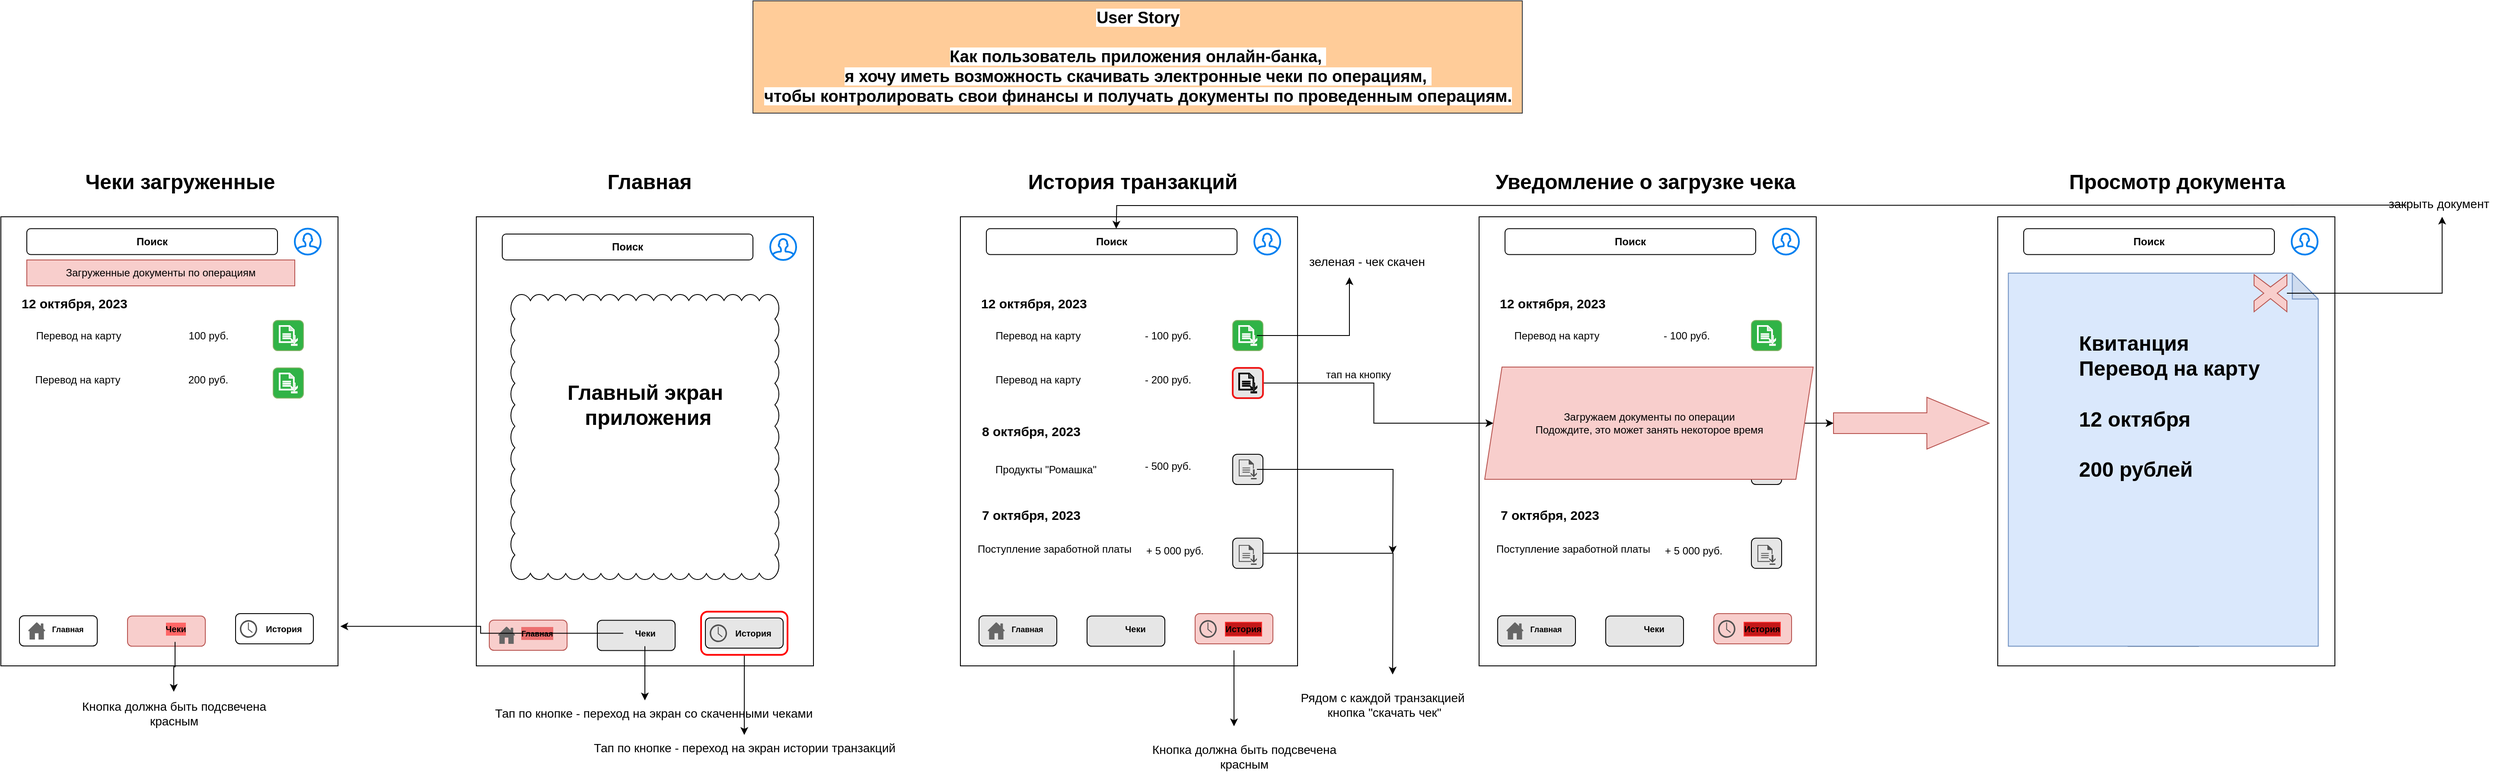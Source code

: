 <mxfile version="24.7.17">
  <diagram name="Страница — 1" id="qwmdR4soJWc_301-uJRk">
    <mxGraphModel dx="3873" dy="1653" grid="1" gridSize="10" guides="1" tooltips="1" connect="1" arrows="1" fold="1" page="0" pageScale="1" pageWidth="827" pageHeight="1169" math="0" shadow="0">
      <root>
        <mxCell id="0" />
        <mxCell id="1" parent="0" />
        <mxCell id="wYAOK6lgLk5Qr3I9pqYo-92" value="" style="rounded=0;whiteSpace=wrap;html=1;" vertex="1" parent="1">
          <mxGeometry x="1200" y="40" width="390" height="520" as="geometry" />
        </mxCell>
        <mxCell id="x74_SV1x-cFVezhLaawV-66" value="" style="rounded=0;whiteSpace=wrap;html=1;" parent="1" vertex="1">
          <mxGeometry x="600" y="40" width="390" height="520" as="geometry" />
        </mxCell>
        <mxCell id="wYAOK6lgLk5Qr3I9pqYo-32" value="" style="rounded=1;whiteSpace=wrap;html=1;fillColor=#f8cecc;noLabel=1;labelBackgroundColor=#ec7474;strokeColor=#b85450;" vertex="1" parent="1">
          <mxGeometry x="871.5" y="499.5" width="90" height="35" as="geometry" />
        </mxCell>
        <mxCell id="wYAOK6lgLk5Qr3I9pqYo-37" style="edgeStyle=orthogonalEdgeStyle;rounded=0;orthogonalLoop=1;jettySize=auto;html=1;" edge="1" parent="1">
          <mxGeometry relative="1" as="geometry">
            <mxPoint x="916.5" y="630" as="targetPoint" />
            <mxPoint x="916.471" y="542" as="sourcePoint" />
          </mxGeometry>
        </mxCell>
        <mxCell id="x74_SV1x-cFVezhLaawV-61" value="" style="rounded=0;whiteSpace=wrap;html=1;labelBackgroundColor=#f06a6a;" parent="1" vertex="1">
          <mxGeometry x="40" y="40" width="390" height="520" as="geometry" />
        </mxCell>
        <mxCell id="x74_SV1x-cFVezhLaawV-68" value="&lt;b&gt;Поиск&lt;/b&gt;" style="rounded=1;whiteSpace=wrap;html=1;" parent="1" vertex="1">
          <mxGeometry x="70" y="60" width="290" height="30" as="geometry" />
        </mxCell>
        <mxCell id="x74_SV1x-cFVezhLaawV-71" value="" style="shape=image;html=1;verticalAlign=top;verticalLabelPosition=bottom;labelBackgroundColor=#ffffff;imageAspect=0;aspect=fixed;image=https://cdn4.iconfinder.com/data/icons/evil-icons-user-interface/64/magnifier-128.png" parent="1" vertex="1">
          <mxGeometry x="330" y="60" width="30" height="30" as="geometry" />
        </mxCell>
        <mxCell id="9MEbB68s_isT1Yj_m3ho-9" value="" style="rounded=1;whiteSpace=wrap;html=1;fillColor=#f8cecc;strokeColor=#b85450;" parent="1" vertex="1">
          <mxGeometry x="55" y="507" width="90" height="35" as="geometry" />
        </mxCell>
        <mxCell id="x74_SV1x-cFVezhLaawV-114" value="&lt;b&gt;&lt;font style=&quot;font-size: 9px;&quot;&gt;Главная&lt;/font&gt;&lt;/b&gt;" style="text;html=1;align=center;verticalAlign=middle;resizable=0;points=[];autosize=1;strokeColor=none;fillColor=none;labelBackgroundColor=#ec6f6f;" parent="1" vertex="1">
          <mxGeometry x="80" y="507.25" width="60" height="30" as="geometry" />
        </mxCell>
        <mxCell id="CNAPJQVcdsXgHTbzYZQy-10" value="" style="rounded=1;whiteSpace=wrap;html=1;fillColor=#E6E6E6;" parent="1" vertex="1">
          <mxGeometry x="305" y="504.5" width="90" height="35" as="geometry" />
        </mxCell>
        <mxCell id="CNAPJQVcdsXgHTbzYZQy-12" value="&lt;b&gt;&lt;font style=&quot;font-size: 10px;&quot;&gt;История&lt;/font&gt;&lt;/b&gt;" style="text;html=1;align=center;verticalAlign=middle;resizable=0;points=[];autosize=1;strokeColor=none;fillColor=none;" parent="1" vertex="1">
          <mxGeometry x="325" y="507.25" width="70" height="30" as="geometry" />
        </mxCell>
        <mxCell id="CNAPJQVcdsXgHTbzYZQy-24" value="" style="rounded=1;whiteSpace=wrap;html=1;fillColor=#30B346;strokeColor=#82b366;" parent="1" vertex="1">
          <mxGeometry x="915" y="160" width="35" height="35" as="geometry" />
        </mxCell>
        <mxCell id="CNAPJQVcdsXgHTbzYZQy-28" value="&lt;span style=&quot;font-size: 19px; font-weight: 700; background-color: rgb(255, 255, 255);&quot;&gt;User Story&lt;/span&gt;&lt;div style=&quot;font-size: 19px;&quot;&gt;&lt;br style=&quot;padding: 0px; margin: 0px; font-size: 19px; font-weight: 700; background-color: rgb(255, 255, 255);&quot;&gt;&lt;span style=&quot;font-size: 19px; font-weight: 700; background-color: rgb(255, 255, 255);&quot;&gt;Как пользователь приложения онлайн-банка,&amp;nbsp;&lt;/span&gt;&lt;div style=&quot;font-size: 19px;&quot;&gt;&lt;span style=&quot;font-size: 19px; font-weight: 700; background-color: rgb(255, 255, 255);&quot;&gt;я хочу иметь возможность скачивать электронные чеки по операциям,&amp;nbsp;&lt;/span&gt;&lt;div style=&quot;font-size: 19px;&quot;&gt;&lt;span style=&quot;font-size: 19px; font-weight: 700; background-color: rgb(255, 255, 255);&quot;&gt;чтобы контролировать свои финансы и получать документы по проведенным операциям.&lt;/span&gt;&lt;br style=&quot;font-size: 19px;&quot;&gt;&lt;/div&gt;&lt;/div&gt;&lt;/div&gt;" style="text;html=1;align=center;verticalAlign=middle;resizable=0;points=[];autosize=1;strokeColor=#36393d;fillColor=#ffcc99;fontSize=19;" parent="1" vertex="1">
          <mxGeometry x="360" y="-210" width="890" height="130" as="geometry" />
        </mxCell>
        <mxCell id="wYAOK6lgLk5Qr3I9pqYo-34" style="edgeStyle=orthogonalEdgeStyle;rounded=0;orthogonalLoop=1;jettySize=auto;html=1;exitX=0.5;exitY=1;exitDx=0;exitDy=0;" edge="1" parent="1" source="CNAPJQVcdsXgHTbzYZQy-87">
          <mxGeometry relative="1" as="geometry">
            <mxPoint x="350" y="640" as="targetPoint" />
          </mxGeometry>
        </mxCell>
        <mxCell id="CNAPJQVcdsXgHTbzYZQy-87" value="" style="rounded=1;whiteSpace=wrap;html=1;fillColor=none;strokeWidth=2;strokeColor=#FF0000;labelBorderColor=#FF9999;labelBackgroundColor=default;" parent="1" vertex="1">
          <mxGeometry x="300" y="497.25" width="100" height="50" as="geometry" />
        </mxCell>
        <mxCell id="CNAPJQVcdsXgHTbzYZQy-95" value="" style="sketch=0;pointerEvents=1;shadow=0;dashed=0;html=1;strokeColor=none;fillColor=#666666;labelPosition=center;verticalLabelPosition=bottom;verticalAlign=top;outlineConnect=0;align=center;shape=mxgraph.office.concepts.home;" parent="1" vertex="1">
          <mxGeometry x="65" y="514.5" width="20" height="20" as="geometry" />
        </mxCell>
        <mxCell id="ATV0B9zLNPPL4cUdhzJt-3" value="" style="html=1;verticalLabelPosition=bottom;align=center;labelBackgroundColor=#ffffff;verticalAlign=top;strokeWidth=2;strokeColor=#0080F0;shadow=0;dashed=0;shape=mxgraph.ios7.icons.user;" parent="1" vertex="1">
          <mxGeometry x="380" y="60" width="30" height="30" as="geometry" />
        </mxCell>
        <mxCell id="ATV0B9zLNPPL4cUdhzJt-4" value="" style="html=1;verticalLabelPosition=bottom;align=center;labelBackgroundColor=#ffffff;verticalAlign=top;strokeWidth=2;strokeColor=#0080F0;shadow=0;dashed=0;shape=mxgraph.ios7.icons.user;" parent="1" vertex="1">
          <mxGeometry x="940" y="53.75" width="30" height="30" as="geometry" />
        </mxCell>
        <mxCell id="CNAPJQVcdsXgHTbzYZQy-90" value="&lt;span style=&quot;font-size: 14px;&quot;&gt;Кнопка должна быть подсвечена&lt;br&gt;красным&lt;/span&gt;" style="text;html=1;align=center;verticalAlign=middle;resizable=0;points=[];autosize=1;strokeColor=none;fillColor=none;" parent="1" vertex="1">
          <mxGeometry x="807.5" y="640" width="240" height="50" as="geometry" />
        </mxCell>
        <mxCell id="wYAOK6lgLk5Qr3I9pqYo-2" value="" style="sketch=0;pointerEvents=1;shadow=0;dashed=0;html=1;strokeColor=none;fillColor=#505050;labelPosition=center;verticalLabelPosition=bottom;verticalAlign=top;outlineConnect=0;align=center;shape=mxgraph.office.concepts.clock;" vertex="1" parent="1">
          <mxGeometry x="310" y="512" width="20" height="20.5" as="geometry" />
        </mxCell>
        <mxCell id="wYAOK6lgLk5Qr3I9pqYo-4" value="" style="rounded=1;whiteSpace=wrap;html=1;fillColor=#E6E6E6;" vertex="1" parent="1">
          <mxGeometry x="180" y="507.25" width="90" height="35" as="geometry" />
        </mxCell>
        <mxCell id="wYAOK6lgLk5Qr3I9pqYo-177" style="edgeStyle=orthogonalEdgeStyle;rounded=0;orthogonalLoop=1;jettySize=auto;html=1;" edge="1" parent="1" source="wYAOK6lgLk5Qr3I9pqYo-5">
          <mxGeometry relative="1" as="geometry">
            <mxPoint x="235" y="600" as="targetPoint" />
          </mxGeometry>
        </mxCell>
        <mxCell id="wYAOK6lgLk5Qr3I9pqYo-179" style="edgeStyle=orthogonalEdgeStyle;rounded=0;orthogonalLoop=1;jettySize=auto;html=1;entryX=1.007;entryY=0.912;entryDx=0;entryDy=0;entryPerimeter=0;" edge="1" parent="1" source="wYAOK6lgLk5Qr3I9pqYo-5" target="wYAOK6lgLk5Qr3I9pqYo-180">
          <mxGeometry relative="1" as="geometry">
            <mxPoint x="-110" y="524" as="targetPoint" />
          </mxGeometry>
        </mxCell>
        <mxCell id="wYAOK6lgLk5Qr3I9pqYo-5" value="&lt;font size=&quot;1&quot;&gt;&lt;b&gt;Чеки&lt;/b&gt;&lt;/font&gt;" style="text;html=1;align=center;verticalAlign=middle;resizable=0;points=[];autosize=1;strokeColor=none;fillColor=none;" vertex="1" parent="1">
          <mxGeometry x="210" y="507.25" width="50" height="30" as="geometry" />
        </mxCell>
        <mxCell id="wYAOK6lgLk5Qr3I9pqYo-6" value="" style="shape=image;html=1;verticalAlign=top;verticalLabelPosition=bottom;labelBackgroundColor=#ffffff;imageAspect=0;aspect=fixed;image=https://cdn0.iconfinder.com/data/icons/business-startup-10/50/29-128.png" vertex="1" parent="1">
          <mxGeometry x="190" y="513.5" width="17.5" height="17.5" as="geometry" />
        </mxCell>
        <mxCell id="wYAOK6lgLk5Qr3I9pqYo-8" value="&lt;b&gt;Поиск&lt;/b&gt;" style="rounded=1;whiteSpace=wrap;html=1;" vertex="1" parent="1">
          <mxGeometry x="630" y="53.75" width="290" height="30" as="geometry" />
        </mxCell>
        <mxCell id="wYAOK6lgLk5Qr3I9pqYo-9" value="" style="shape=image;html=1;verticalAlign=top;verticalLabelPosition=bottom;labelBackgroundColor=#ffffff;imageAspect=0;aspect=fixed;image=https://cdn4.iconfinder.com/data/icons/evil-icons-user-interface/64/magnifier-128.png" vertex="1" parent="1">
          <mxGeometry x="885" y="53.75" width="30" height="30" as="geometry" />
        </mxCell>
        <mxCell id="wYAOK6lgLk5Qr3I9pqYo-11" value="&lt;h1 style=&quot;margin-top: 0px;&quot;&gt;&lt;font style=&quot;font-size: 15px;&quot;&gt;12 октября, 2023&lt;/font&gt;&lt;/h1&gt;" style="text;html=1;whiteSpace=wrap;overflow=hidden;rounded=0;" vertex="1" parent="1">
          <mxGeometry x="621.5" y="117" width="270" height="50" as="geometry" />
        </mxCell>
        <mxCell id="wYAOK6lgLk5Qr3I9pqYo-15" value="&lt;h1 style=&quot;margin-top: 0px;&quot;&gt;&lt;font style=&quot;font-size: 15px;&quot;&gt;8 октября, 2023&lt;/font&gt;&lt;/h1&gt;" style="text;html=1;whiteSpace=wrap;overflow=hidden;rounded=0;" vertex="1" parent="1">
          <mxGeometry x="622.5" y="265" width="270" height="50" as="geometry" />
        </mxCell>
        <mxCell id="wYAOK6lgLk5Qr3I9pqYo-16" value="&lt;h1 style=&quot;margin-top: 0px;&quot;&gt;&lt;font style=&quot;font-size: 15px;&quot;&gt;7 октября, 2023&lt;/font&gt;&lt;/h1&gt;" style="text;html=1;whiteSpace=wrap;overflow=hidden;rounded=0;" vertex="1" parent="1">
          <mxGeometry x="622.5" y="362.1" width="270" height="50" as="geometry" />
        </mxCell>
        <mxCell id="wYAOK6lgLk5Qr3I9pqYo-53" style="edgeStyle=orthogonalEdgeStyle;rounded=0;orthogonalLoop=1;jettySize=auto;html=1;exitX=1;exitY=0.5;exitDx=0;exitDy=0;" edge="1" parent="1" source="wYAOK6lgLk5Qr3I9pqYo-18">
          <mxGeometry relative="1" as="geometry">
            <mxPoint x="1100.0" y="570" as="targetPoint" />
          </mxGeometry>
        </mxCell>
        <mxCell id="wYAOK6lgLk5Qr3I9pqYo-18" value="" style="rounded=1;whiteSpace=wrap;html=1;fillColor=#E6E6E6;" vertex="1" parent="1">
          <mxGeometry x="915" y="412.1" width="35" height="35" as="geometry" />
        </mxCell>
        <mxCell id="wYAOK6lgLk5Qr3I9pqYo-19" value="" style="rounded=1;whiteSpace=wrap;html=1;fillColor=#E6E6E6;" vertex="1" parent="1">
          <mxGeometry x="915" y="315" width="35" height="35" as="geometry" />
        </mxCell>
        <mxCell id="wYAOK6lgLk5Qr3I9pqYo-57" style="edgeStyle=orthogonalEdgeStyle;rounded=0;orthogonalLoop=1;jettySize=auto;html=1;exitX=1;exitY=0.5;exitDx=0;exitDy=0;" edge="1" parent="1" source="wYAOK6lgLk5Qr3I9pqYo-21" target="wYAOK6lgLk5Qr3I9pqYo-124">
          <mxGeometry relative="1" as="geometry">
            <mxPoint x="1100" y="340" as="targetPoint" />
          </mxGeometry>
        </mxCell>
        <mxCell id="wYAOK6lgLk5Qr3I9pqYo-21" value="" style="rounded=1;whiteSpace=wrap;html=1;fillColor=#E6E6E6;strokeColor=#ee1717;strokeWidth=2;" vertex="1" parent="1">
          <mxGeometry x="915" y="215" width="35" height="35" as="geometry" />
        </mxCell>
        <mxCell id="wYAOK6lgLk5Qr3I9pqYo-22" value="" style="rounded=1;whiteSpace=wrap;html=1;fillColor=#E6E6E6;" vertex="1" parent="1">
          <mxGeometry x="621.5" y="502" width="90" height="35" as="geometry" />
        </mxCell>
        <mxCell id="wYAOK6lgLk5Qr3I9pqYo-23" value="&lt;b&gt;&lt;font style=&quot;font-size: 9px;&quot;&gt;Главная&lt;/font&gt;&lt;/b&gt;" style="text;html=1;align=center;verticalAlign=middle;resizable=0;points=[];autosize=1;strokeColor=none;fillColor=none;" vertex="1" parent="1">
          <mxGeometry x="646.5" y="502.25" width="60" height="30" as="geometry" />
        </mxCell>
        <mxCell id="wYAOK6lgLk5Qr3I9pqYo-25" value="" style="sketch=0;pointerEvents=1;shadow=0;dashed=0;html=1;strokeColor=none;fillColor=#666666;labelPosition=center;verticalLabelPosition=bottom;verticalAlign=top;outlineConnect=0;align=center;shape=mxgraph.office.concepts.home;" vertex="1" parent="1">
          <mxGeometry x="631.5" y="509.5" width="20" height="20" as="geometry" />
        </mxCell>
        <mxCell id="wYAOK6lgLk5Qr3I9pqYo-26" value="" style="sketch=0;pointerEvents=1;shadow=0;dashed=0;html=1;strokeColor=none;fillColor=#505050;labelPosition=center;verticalLabelPosition=bottom;verticalAlign=top;outlineConnect=0;align=center;shape=mxgraph.office.concepts.clock;labelBackgroundColor=#6d3131;" vertex="1" parent="1">
          <mxGeometry x="876.5" y="507" width="20" height="20.5" as="geometry" />
        </mxCell>
        <mxCell id="wYAOK6lgLk5Qr3I9pqYo-27" value="" style="rounded=1;whiteSpace=wrap;html=1;fillColor=#E6E6E6;" vertex="1" parent="1">
          <mxGeometry x="746.5" y="502.25" width="90" height="35" as="geometry" />
        </mxCell>
        <mxCell id="wYAOK6lgLk5Qr3I9pqYo-28" value="&lt;font size=&quot;1&quot;&gt;&lt;b&gt;Чеки&lt;/b&gt;&lt;/font&gt;" style="text;html=1;align=center;verticalAlign=middle;resizable=0;points=[];autosize=1;strokeColor=none;fillColor=none;" vertex="1" parent="1">
          <mxGeometry x="776.5" y="502.25" width="50" height="30" as="geometry" />
        </mxCell>
        <mxCell id="wYAOK6lgLk5Qr3I9pqYo-29" value="" style="shape=image;html=1;verticalAlign=top;verticalLabelPosition=bottom;labelBackgroundColor=#ffffff;imageAspect=0;aspect=fixed;image=https://cdn0.iconfinder.com/data/icons/business-startup-10/50/29-128.png" vertex="1" parent="1">
          <mxGeometry x="756.5" y="508.5" width="17.5" height="17.5" as="geometry" />
        </mxCell>
        <mxCell id="wYAOK6lgLk5Qr3I9pqYo-30" value="&lt;b&gt;&lt;font style=&quot;font-size: 10px;&quot;&gt;История&lt;/font&gt;&lt;/b&gt;" style="text;html=1;align=center;verticalAlign=middle;resizable=0;points=[];autosize=1;strokeColor=none;fillColor=none;labelBackgroundColor=#c31818;labelBorderColor=#FF3333;" vertex="1" parent="1">
          <mxGeometry x="891.5" y="502.25" width="70" height="30" as="geometry" />
        </mxCell>
        <mxCell id="wYAOK6lgLk5Qr3I9pqYo-35" value="&lt;div&gt;&lt;span style=&quot;font-size: 14px;&quot;&gt;Тап по кнопке - переход на экран истории транзакций&lt;/span&gt;&lt;/div&gt;" style="text;html=1;align=center;verticalAlign=middle;resizable=0;points=[];autosize=1;strokeColor=none;fillColor=none;" vertex="1" parent="1">
          <mxGeometry x="165" y="640" width="370" height="30" as="geometry" />
        </mxCell>
        <mxCell id="wYAOK6lgLk5Qr3I9pqYo-58" style="edgeStyle=orthogonalEdgeStyle;rounded=0;orthogonalLoop=1;jettySize=auto;html=1;" edge="1" parent="1" source="wYAOK6lgLk5Qr3I9pqYo-38">
          <mxGeometry relative="1" as="geometry">
            <mxPoint x="1050" y="110" as="targetPoint" />
            <Array as="points">
              <mxPoint x="1050" y="177" />
            </Array>
          </mxGeometry>
        </mxCell>
        <mxCell id="wYAOK6lgLk5Qr3I9pqYo-38" value="" style="sketch=0;pointerEvents=1;shadow=0;dashed=0;html=1;strokeColor=#FFFFFF;fillColor=#d5e8d4;labelPosition=center;verticalLabelPosition=bottom;verticalAlign=top;outlineConnect=0;align=center;shape=mxgraph.office.concepts.download;" vertex="1" parent="1">
          <mxGeometry x="922" y="166" width="21" height="23" as="geometry" />
        </mxCell>
        <mxCell id="wYAOK6lgLk5Qr3I9pqYo-39" value="" style="sketch=0;pointerEvents=1;shadow=0;dashed=0;html=1;strokeColor=default;fillColor=#505050;labelPosition=center;verticalLabelPosition=bottom;verticalAlign=top;outlineConnect=0;align=center;shape=mxgraph.office.concepts.download;direction=east;" vertex="1" parent="1">
          <mxGeometry x="922" y="221" width="21" height="23" as="geometry" />
        </mxCell>
        <mxCell id="wYAOK6lgLk5Qr3I9pqYo-55" style="edgeStyle=orthogonalEdgeStyle;rounded=0;orthogonalLoop=1;jettySize=auto;html=1;" edge="1" parent="1" source="wYAOK6lgLk5Qr3I9pqYo-40">
          <mxGeometry relative="1" as="geometry">
            <mxPoint x="1100.0" y="430" as="targetPoint" />
          </mxGeometry>
        </mxCell>
        <mxCell id="wYAOK6lgLk5Qr3I9pqYo-40" value="" style="sketch=0;pointerEvents=1;shadow=0;dashed=0;html=1;strokeColor=none;fillColor=#505050;labelPosition=center;verticalLabelPosition=bottom;verticalAlign=top;outlineConnect=0;align=center;shape=mxgraph.office.concepts.download;" vertex="1" parent="1">
          <mxGeometry x="922" y="321" width="21" height="23" as="geometry" />
        </mxCell>
        <mxCell id="wYAOK6lgLk5Qr3I9pqYo-41" value="" style="sketch=0;pointerEvents=1;shadow=0;dashed=0;html=1;strokeColor=none;fillColor=#505050;labelPosition=center;verticalLabelPosition=bottom;verticalAlign=top;outlineConnect=0;align=center;shape=mxgraph.office.concepts.download;" vertex="1" parent="1">
          <mxGeometry x="922" y="420" width="21" height="23" as="geometry" />
        </mxCell>
        <mxCell id="wYAOK6lgLk5Qr3I9pqYo-42" value="Перевод на карту" style="text;html=1;align=center;verticalAlign=middle;whiteSpace=wrap;rounded=0;" vertex="1" parent="1">
          <mxGeometry x="633" y="162.5" width="113.5" height="30" as="geometry" />
        </mxCell>
        <mxCell id="wYAOK6lgLk5Qr3I9pqYo-45" value="Продукты &quot;Ромашка&quot;" style="text;html=1;align=center;verticalAlign=middle;whiteSpace=wrap;rounded=0;" vertex="1" parent="1">
          <mxGeometry x="636.5" y="317.5" width="123.5" height="30" as="geometry" />
        </mxCell>
        <mxCell id="wYAOK6lgLk5Qr3I9pqYo-46" value="Поступление заработной платы" style="text;html=1;align=center;verticalAlign=middle;whiteSpace=wrap;rounded=0;" vertex="1" parent="1">
          <mxGeometry x="606.5" y="410" width="203.5" height="30" as="geometry" />
        </mxCell>
        <mxCell id="wYAOK6lgLk5Qr3I9pqYo-47" value="- 100 руб.&amp;nbsp;" style="text;html=1;align=center;verticalAlign=middle;whiteSpace=wrap;rounded=0;" vertex="1" parent="1">
          <mxGeometry x="811.5" y="162.5" width="60" height="30" as="geometry" />
        </mxCell>
        <mxCell id="wYAOK6lgLk5Qr3I9pqYo-49" value="Перевод на карту" style="text;html=1;align=center;verticalAlign=middle;whiteSpace=wrap;rounded=0;" vertex="1" parent="1">
          <mxGeometry x="633" y="214" width="113.5" height="30" as="geometry" />
        </mxCell>
        <mxCell id="wYAOK6lgLk5Qr3I9pqYo-50" value="- 200 руб.&amp;nbsp;" style="text;html=1;align=center;verticalAlign=middle;whiteSpace=wrap;rounded=0;" vertex="1" parent="1">
          <mxGeometry x="811.5" y="214" width="60" height="30" as="geometry" />
        </mxCell>
        <mxCell id="wYAOK6lgLk5Qr3I9pqYo-51" value="- 500 руб.&amp;nbsp;" style="text;html=1;align=center;verticalAlign=middle;whiteSpace=wrap;rounded=0;" vertex="1" parent="1">
          <mxGeometry x="811.5" y="314" width="60" height="30" as="geometry" />
        </mxCell>
        <mxCell id="wYAOK6lgLk5Qr3I9pqYo-52" value="+ 5&amp;nbsp;&lt;span style=&quot;background-color: initial;&quot;&gt;000 руб.&amp;nbsp;&lt;/span&gt;" style="text;html=1;align=center;verticalAlign=middle;whiteSpace=wrap;rounded=0;" vertex="1" parent="1">
          <mxGeometry x="810" y="412.1" width="80" height="30" as="geometry" />
        </mxCell>
        <mxCell id="wYAOK6lgLk5Qr3I9pqYo-54" value="&lt;span style=&quot;font-size: 14px;&quot;&gt;Рядом с каж&lt;/span&gt;&lt;span style=&quot;font-size: 14px; background-color: initial;&quot;&gt;дой транзакцией&amp;nbsp;&lt;/span&gt;&lt;div&gt;&lt;span style=&quot;font-size: 14px; background-color: initial;&quot;&gt;кнопка &quot;скачать чек&quot;&lt;/span&gt;&lt;/div&gt;" style="text;html=1;align=center;verticalAlign=middle;resizable=0;points=[];autosize=1;strokeColor=none;fillColor=none;" vertex="1" parent="1">
          <mxGeometry x="980" y="580" width="220" height="50" as="geometry" />
        </mxCell>
        <mxCell id="wYAOK6lgLk5Qr3I9pqYo-59" value="&lt;span style=&quot;font-size: 14px;&quot;&gt;зеленая - чек скачен&lt;/span&gt;" style="text;html=1;align=center;verticalAlign=middle;resizable=0;points=[];autosize=1;strokeColor=none;fillColor=none;" vertex="1" parent="1">
          <mxGeometry x="990" y="77" width="160" height="30" as="geometry" />
        </mxCell>
        <mxCell id="wYAOK6lgLk5Qr3I9pqYo-93" value="" style="rounded=1;whiteSpace=wrap;html=1;fillColor=#f8cecc;noLabel=1;labelBackgroundColor=#ec7474;strokeColor=#b85450;" vertex="1" parent="1">
          <mxGeometry x="1471.5" y="499.5" width="90" height="35" as="geometry" />
        </mxCell>
        <mxCell id="wYAOK6lgLk5Qr3I9pqYo-94" value="" style="rounded=1;whiteSpace=wrap;html=1;fillColor=#30B346;strokeColor=#82b366;" vertex="1" parent="1">
          <mxGeometry x="1515" y="160" width="35" height="35" as="geometry" />
        </mxCell>
        <mxCell id="wYAOK6lgLk5Qr3I9pqYo-95" value="" style="html=1;verticalLabelPosition=bottom;align=center;labelBackgroundColor=#ffffff;verticalAlign=top;strokeWidth=2;strokeColor=#0080F0;shadow=0;dashed=0;shape=mxgraph.ios7.icons.user;" vertex="1" parent="1">
          <mxGeometry x="1540" y="53.75" width="30" height="30" as="geometry" />
        </mxCell>
        <mxCell id="wYAOK6lgLk5Qr3I9pqYo-96" value="&lt;b&gt;Поиск&lt;/b&gt;" style="rounded=1;whiteSpace=wrap;html=1;" vertex="1" parent="1">
          <mxGeometry x="1230" y="53.75" width="290" height="30" as="geometry" />
        </mxCell>
        <mxCell id="wYAOK6lgLk5Qr3I9pqYo-97" value="" style="shape=image;html=1;verticalAlign=top;verticalLabelPosition=bottom;labelBackgroundColor=#ffffff;imageAspect=0;aspect=fixed;image=https://cdn4.iconfinder.com/data/icons/evil-icons-user-interface/64/magnifier-128.png" vertex="1" parent="1">
          <mxGeometry x="1485" y="53.75" width="30" height="30" as="geometry" />
        </mxCell>
        <mxCell id="wYAOK6lgLk5Qr3I9pqYo-98" value="&lt;h1 style=&quot;margin-top: 0px;&quot;&gt;&lt;font style=&quot;font-size: 15px;&quot;&gt;12 октября, 2023&lt;/font&gt;&lt;/h1&gt;" style="text;html=1;whiteSpace=wrap;overflow=hidden;rounded=0;" vertex="1" parent="1">
          <mxGeometry x="1221.5" y="117" width="270" height="50" as="geometry" />
        </mxCell>
        <mxCell id="wYAOK6lgLk5Qr3I9pqYo-99" value="&lt;h1 style=&quot;margin-top: 0px;&quot;&gt;&lt;font style=&quot;font-size: 15px;&quot;&gt;8 октября, 2023&lt;/font&gt;&lt;/h1&gt;" style="text;html=1;whiteSpace=wrap;overflow=hidden;rounded=0;" vertex="1" parent="1">
          <mxGeometry x="1222.5" y="265" width="270" height="50" as="geometry" />
        </mxCell>
        <mxCell id="wYAOK6lgLk5Qr3I9pqYo-100" value="&lt;h1 style=&quot;margin-top: 0px;&quot;&gt;&lt;font style=&quot;font-size: 15px;&quot;&gt;7 октября, 2023&lt;/font&gt;&lt;/h1&gt;" style="text;html=1;whiteSpace=wrap;overflow=hidden;rounded=0;" vertex="1" parent="1">
          <mxGeometry x="1222.5" y="362.1" width="270" height="50" as="geometry" />
        </mxCell>
        <mxCell id="wYAOK6lgLk5Qr3I9pqYo-101" value="" style="rounded=1;whiteSpace=wrap;html=1;fillColor=#E6E6E6;" vertex="1" parent="1">
          <mxGeometry x="1515" y="412.1" width="35" height="35" as="geometry" />
        </mxCell>
        <mxCell id="wYAOK6lgLk5Qr3I9pqYo-102" value="" style="rounded=1;whiteSpace=wrap;html=1;fillColor=#E6E6E6;" vertex="1" parent="1">
          <mxGeometry x="1515" y="315" width="35" height="35" as="geometry" />
        </mxCell>
        <mxCell id="wYAOK6lgLk5Qr3I9pqYo-103" value="" style="rounded=1;whiteSpace=wrap;html=1;fillColor=#E6E6E6;" vertex="1" parent="1">
          <mxGeometry x="1515" y="215" width="35" height="35" as="geometry" />
        </mxCell>
        <mxCell id="wYAOK6lgLk5Qr3I9pqYo-104" value="" style="rounded=1;whiteSpace=wrap;html=1;fillColor=#E6E6E6;" vertex="1" parent="1">
          <mxGeometry x="1221.5" y="502" width="90" height="35" as="geometry" />
        </mxCell>
        <mxCell id="wYAOK6lgLk5Qr3I9pqYo-105" value="&lt;b&gt;&lt;font style=&quot;font-size: 9px;&quot;&gt;Главная&lt;/font&gt;&lt;/b&gt;" style="text;html=1;align=center;verticalAlign=middle;resizable=0;points=[];autosize=1;strokeColor=none;fillColor=none;" vertex="1" parent="1">
          <mxGeometry x="1246.5" y="502.25" width="60" height="30" as="geometry" />
        </mxCell>
        <mxCell id="wYAOK6lgLk5Qr3I9pqYo-106" value="" style="sketch=0;pointerEvents=1;shadow=0;dashed=0;html=1;strokeColor=none;fillColor=#666666;labelPosition=center;verticalLabelPosition=bottom;verticalAlign=top;outlineConnect=0;align=center;shape=mxgraph.office.concepts.home;" vertex="1" parent="1">
          <mxGeometry x="1231.5" y="509.5" width="20" height="20" as="geometry" />
        </mxCell>
        <mxCell id="wYAOK6lgLk5Qr3I9pqYo-107" value="" style="sketch=0;pointerEvents=1;shadow=0;dashed=0;html=1;strokeColor=none;fillColor=#505050;labelPosition=center;verticalLabelPosition=bottom;verticalAlign=top;outlineConnect=0;align=center;shape=mxgraph.office.concepts.clock;labelBackgroundColor=#6d3131;" vertex="1" parent="1">
          <mxGeometry x="1476.5" y="507" width="20" height="20.5" as="geometry" />
        </mxCell>
        <mxCell id="wYAOK6lgLk5Qr3I9pqYo-108" value="" style="rounded=1;whiteSpace=wrap;html=1;fillColor=#E6E6E6;" vertex="1" parent="1">
          <mxGeometry x="1346.5" y="502.25" width="90" height="35" as="geometry" />
        </mxCell>
        <mxCell id="wYAOK6lgLk5Qr3I9pqYo-109" value="&lt;font size=&quot;1&quot;&gt;&lt;b&gt;Чеки&lt;/b&gt;&lt;/font&gt;" style="text;html=1;align=center;verticalAlign=middle;resizable=0;points=[];autosize=1;strokeColor=none;fillColor=none;" vertex="1" parent="1">
          <mxGeometry x="1376.5" y="502.25" width="50" height="30" as="geometry" />
        </mxCell>
        <mxCell id="wYAOK6lgLk5Qr3I9pqYo-110" value="" style="shape=image;html=1;verticalAlign=top;verticalLabelPosition=bottom;labelBackgroundColor=#ffffff;imageAspect=0;aspect=fixed;image=https://cdn0.iconfinder.com/data/icons/business-startup-10/50/29-128.png" vertex="1" parent="1">
          <mxGeometry x="1356.5" y="508.5" width="17.5" height="17.5" as="geometry" />
        </mxCell>
        <mxCell id="wYAOK6lgLk5Qr3I9pqYo-111" value="&lt;b&gt;&lt;font style=&quot;font-size: 10px;&quot;&gt;История&lt;/font&gt;&lt;/b&gt;" style="text;html=1;align=center;verticalAlign=middle;resizable=0;points=[];autosize=1;strokeColor=none;fillColor=none;labelBackgroundColor=#c31818;labelBorderColor=#FF3333;" vertex="1" parent="1">
          <mxGeometry x="1491.5" y="502.25" width="70" height="30" as="geometry" />
        </mxCell>
        <mxCell id="wYAOK6lgLk5Qr3I9pqYo-112" value="" style="sketch=0;pointerEvents=1;shadow=0;dashed=0;html=1;strokeColor=#FFFFFF;fillColor=#d5e8d4;labelPosition=center;verticalLabelPosition=bottom;verticalAlign=top;outlineConnect=0;align=center;shape=mxgraph.office.concepts.download;" vertex="1" parent="1">
          <mxGeometry x="1522" y="166" width="21" height="23" as="geometry" />
        </mxCell>
        <mxCell id="wYAOK6lgLk5Qr3I9pqYo-113" value="" style="sketch=0;pointerEvents=1;shadow=0;dashed=0;html=1;strokeColor=none;fillColor=#505050;labelPosition=center;verticalLabelPosition=bottom;verticalAlign=top;outlineConnect=0;align=center;shape=mxgraph.office.concepts.download;" vertex="1" parent="1">
          <mxGeometry x="1522" y="221" width="21" height="23" as="geometry" />
        </mxCell>
        <mxCell id="wYAOK6lgLk5Qr3I9pqYo-114" value="" style="sketch=0;pointerEvents=1;shadow=0;dashed=0;html=1;strokeColor=none;fillColor=#505050;labelPosition=center;verticalLabelPosition=bottom;verticalAlign=top;outlineConnect=0;align=center;shape=mxgraph.office.concepts.download;" vertex="1" parent="1">
          <mxGeometry x="1522" y="321" width="21" height="23" as="geometry" />
        </mxCell>
        <mxCell id="wYAOK6lgLk5Qr3I9pqYo-115" value="" style="sketch=0;pointerEvents=1;shadow=0;dashed=0;html=1;strokeColor=none;fillColor=#505050;labelPosition=center;verticalLabelPosition=bottom;verticalAlign=top;outlineConnect=0;align=center;shape=mxgraph.office.concepts.download;" vertex="1" parent="1">
          <mxGeometry x="1522" y="420" width="21" height="23" as="geometry" />
        </mxCell>
        <mxCell id="wYAOK6lgLk5Qr3I9pqYo-116" value="Перевод на карту" style="text;html=1;align=center;verticalAlign=middle;whiteSpace=wrap;rounded=0;" vertex="1" parent="1">
          <mxGeometry x="1233" y="162.5" width="113.5" height="30" as="geometry" />
        </mxCell>
        <mxCell id="wYAOK6lgLk5Qr3I9pqYo-117" value="Продукты &quot;Ромашка&quot;" style="text;html=1;align=center;verticalAlign=middle;whiteSpace=wrap;rounded=0;" vertex="1" parent="1">
          <mxGeometry x="1236.5" y="317.5" width="123.5" height="30" as="geometry" />
        </mxCell>
        <mxCell id="wYAOK6lgLk5Qr3I9pqYo-118" value="Поступление заработной платы" style="text;html=1;align=center;verticalAlign=middle;whiteSpace=wrap;rounded=0;" vertex="1" parent="1">
          <mxGeometry x="1206.5" y="410" width="203.5" height="30" as="geometry" />
        </mxCell>
        <mxCell id="wYAOK6lgLk5Qr3I9pqYo-119" value="- 100 руб.&amp;nbsp;" style="text;html=1;align=center;verticalAlign=middle;whiteSpace=wrap;rounded=0;" vertex="1" parent="1">
          <mxGeometry x="1411.5" y="162.5" width="60" height="30" as="geometry" />
        </mxCell>
        <mxCell id="wYAOK6lgLk5Qr3I9pqYo-120" value="Перевод на карту" style="text;html=1;align=center;verticalAlign=middle;whiteSpace=wrap;rounded=0;" vertex="1" parent="1">
          <mxGeometry x="1233" y="214" width="113.5" height="30" as="geometry" />
        </mxCell>
        <mxCell id="wYAOK6lgLk5Qr3I9pqYo-121" value="- 200 руб.&amp;nbsp;" style="text;html=1;align=center;verticalAlign=middle;whiteSpace=wrap;rounded=0;" vertex="1" parent="1">
          <mxGeometry x="1411.5" y="214" width="60" height="30" as="geometry" />
        </mxCell>
        <mxCell id="wYAOK6lgLk5Qr3I9pqYo-122" value="- 500 руб.&amp;nbsp;" style="text;html=1;align=center;verticalAlign=middle;whiteSpace=wrap;rounded=0;" vertex="1" parent="1">
          <mxGeometry x="1411.5" y="314" width="60" height="30" as="geometry" />
        </mxCell>
        <mxCell id="wYAOK6lgLk5Qr3I9pqYo-123" value="+ 5&amp;nbsp;&lt;span style=&quot;background-color: initial;&quot;&gt;000 руб.&amp;nbsp;&lt;/span&gt;" style="text;html=1;align=center;verticalAlign=middle;whiteSpace=wrap;rounded=0;" vertex="1" parent="1">
          <mxGeometry x="1410" y="412.1" width="80" height="30" as="geometry" />
        </mxCell>
        <mxCell id="wYAOK6lgLk5Qr3I9pqYo-164" value="" style="edgeStyle=orthogonalEdgeStyle;rounded=0;orthogonalLoop=1;jettySize=auto;html=1;" edge="1" parent="1" source="wYAOK6lgLk5Qr3I9pqYo-124" target="wYAOK6lgLk5Qr3I9pqYo-163">
          <mxGeometry relative="1" as="geometry" />
        </mxCell>
        <mxCell id="wYAOK6lgLk5Qr3I9pqYo-124" value="Загружаем документы по операции&lt;br&gt;Подождите, это может занять некоторое время" style="shape=parallelogram;perimeter=parallelogramPerimeter;whiteSpace=wrap;html=1;fixedSize=1;fillColor=#f8cecc;strokeColor=#b85450;" vertex="1" parent="1">
          <mxGeometry x="1206.5" y="214" width="380" height="130" as="geometry" />
        </mxCell>
        <mxCell id="wYAOK6lgLk5Qr3I9pqYo-125" value="тап на кнопку" style="text;html=1;align=center;verticalAlign=middle;resizable=0;points=[];autosize=1;strokeColor=none;fillColor=none;" vertex="1" parent="1">
          <mxGeometry x="1010" y="208" width="100" height="30" as="geometry" />
        </mxCell>
        <mxCell id="wYAOK6lgLk5Qr3I9pqYo-126" value="" style="rounded=0;whiteSpace=wrap;html=1;" vertex="1" parent="1">
          <mxGeometry x="1800" y="40" width="390" height="520" as="geometry" />
        </mxCell>
        <mxCell id="wYAOK6lgLk5Qr3I9pqYo-127" value="" style="rounded=1;whiteSpace=wrap;html=1;fillColor=#f8cecc;noLabel=1;labelBackgroundColor=#ec7474;strokeColor=#b85450;" vertex="1" parent="1">
          <mxGeometry x="2071.5" y="499.5" width="90" height="35" as="geometry" />
        </mxCell>
        <mxCell id="wYAOK6lgLk5Qr3I9pqYo-128" value="" style="rounded=1;whiteSpace=wrap;html=1;fillColor=#30B346;strokeColor=#82b366;" vertex="1" parent="1">
          <mxGeometry x="2115" y="160" width="35" height="35" as="geometry" />
        </mxCell>
        <mxCell id="wYAOK6lgLk5Qr3I9pqYo-129" value="" style="html=1;verticalLabelPosition=bottom;align=center;labelBackgroundColor=#ffffff;verticalAlign=top;strokeWidth=2;strokeColor=#0080F0;shadow=0;dashed=0;shape=mxgraph.ios7.icons.user;" vertex="1" parent="1">
          <mxGeometry x="2140" y="53.75" width="30" height="30" as="geometry" />
        </mxCell>
        <mxCell id="wYAOK6lgLk5Qr3I9pqYo-130" value="&lt;b&gt;Поиск&lt;/b&gt;" style="rounded=1;whiteSpace=wrap;html=1;" vertex="1" parent="1">
          <mxGeometry x="1830" y="53.75" width="290" height="30" as="geometry" />
        </mxCell>
        <mxCell id="wYAOK6lgLk5Qr3I9pqYo-131" value="" style="shape=image;html=1;verticalAlign=top;verticalLabelPosition=bottom;labelBackgroundColor=#ffffff;imageAspect=0;aspect=fixed;image=https://cdn4.iconfinder.com/data/icons/evil-icons-user-interface/64/magnifier-128.png" vertex="1" parent="1">
          <mxGeometry x="2085" y="53.75" width="30" height="30" as="geometry" />
        </mxCell>
        <mxCell id="wYAOK6lgLk5Qr3I9pqYo-132" value="&lt;h1 style=&quot;margin-top: 0px;&quot;&gt;&lt;font style=&quot;font-size: 15px;&quot;&gt;12 октября, 2023&lt;/font&gt;&lt;/h1&gt;" style="text;html=1;whiteSpace=wrap;overflow=hidden;rounded=0;" vertex="1" parent="1">
          <mxGeometry x="1821.5" y="117" width="270" height="50" as="geometry" />
        </mxCell>
        <mxCell id="wYAOK6lgLk5Qr3I9pqYo-133" value="&lt;h1 style=&quot;margin-top: 0px;&quot;&gt;&lt;font style=&quot;font-size: 15px;&quot;&gt;8 октября, 2023&lt;/font&gt;&lt;/h1&gt;" style="text;html=1;whiteSpace=wrap;overflow=hidden;rounded=0;" vertex="1" parent="1">
          <mxGeometry x="1822.5" y="265" width="270" height="50" as="geometry" />
        </mxCell>
        <mxCell id="wYAOK6lgLk5Qr3I9pqYo-134" value="&lt;h1 style=&quot;margin-top: 0px;&quot;&gt;&lt;font style=&quot;font-size: 15px;&quot;&gt;7 октября, 2023&lt;/font&gt;&lt;/h1&gt;" style="text;html=1;whiteSpace=wrap;overflow=hidden;rounded=0;" vertex="1" parent="1">
          <mxGeometry x="1822.5" y="362.1" width="270" height="50" as="geometry" />
        </mxCell>
        <mxCell id="wYAOK6lgLk5Qr3I9pqYo-135" value="" style="rounded=1;whiteSpace=wrap;html=1;fillColor=#E6E6E6;" vertex="1" parent="1">
          <mxGeometry x="2115" y="412.1" width="35" height="35" as="geometry" />
        </mxCell>
        <mxCell id="wYAOK6lgLk5Qr3I9pqYo-136" value="" style="rounded=1;whiteSpace=wrap;html=1;fillColor=#E6E6E6;" vertex="1" parent="1">
          <mxGeometry x="2115" y="315" width="35" height="35" as="geometry" />
        </mxCell>
        <mxCell id="wYAOK6lgLk5Qr3I9pqYo-137" value="" style="rounded=1;whiteSpace=wrap;html=1;fillColor=#E6E6E6;" vertex="1" parent="1">
          <mxGeometry x="2115" y="215" width="35" height="35" as="geometry" />
        </mxCell>
        <mxCell id="wYAOK6lgLk5Qr3I9pqYo-138" value="" style="rounded=1;whiteSpace=wrap;html=1;fillColor=#E6E6E6;" vertex="1" parent="1">
          <mxGeometry x="1821.5" y="502" width="90" height="35" as="geometry" />
        </mxCell>
        <mxCell id="wYAOK6lgLk5Qr3I9pqYo-139" value="&lt;b&gt;&lt;font style=&quot;font-size: 9px;&quot;&gt;Главная&lt;/font&gt;&lt;/b&gt;" style="text;html=1;align=center;verticalAlign=middle;resizable=0;points=[];autosize=1;strokeColor=none;fillColor=none;" vertex="1" parent="1">
          <mxGeometry x="1846.5" y="502.25" width="60" height="30" as="geometry" />
        </mxCell>
        <mxCell id="wYAOK6lgLk5Qr3I9pqYo-140" value="" style="sketch=0;pointerEvents=1;shadow=0;dashed=0;html=1;strokeColor=none;fillColor=#666666;labelPosition=center;verticalLabelPosition=bottom;verticalAlign=top;outlineConnect=0;align=center;shape=mxgraph.office.concepts.home;" vertex="1" parent="1">
          <mxGeometry x="1831.5" y="509.5" width="20" height="20" as="geometry" />
        </mxCell>
        <mxCell id="wYAOK6lgLk5Qr3I9pqYo-141" value="" style="sketch=0;pointerEvents=1;shadow=0;dashed=0;html=1;strokeColor=none;fillColor=#505050;labelPosition=center;verticalLabelPosition=bottom;verticalAlign=top;outlineConnect=0;align=center;shape=mxgraph.office.concepts.clock;labelBackgroundColor=#6d3131;" vertex="1" parent="1">
          <mxGeometry x="2076.5" y="507" width="20" height="20.5" as="geometry" />
        </mxCell>
        <mxCell id="wYAOK6lgLk5Qr3I9pqYo-142" value="" style="rounded=1;whiteSpace=wrap;html=1;fillColor=#E6E6E6;" vertex="1" parent="1">
          <mxGeometry x="1946.5" y="502.25" width="90" height="35" as="geometry" />
        </mxCell>
        <mxCell id="wYAOK6lgLk5Qr3I9pqYo-143" value="&lt;font size=&quot;1&quot;&gt;&lt;b&gt;Чеки&lt;/b&gt;&lt;/font&gt;" style="text;html=1;align=center;verticalAlign=middle;resizable=0;points=[];autosize=1;strokeColor=none;fillColor=none;" vertex="1" parent="1">
          <mxGeometry x="1976.5" y="502.25" width="50" height="30" as="geometry" />
        </mxCell>
        <mxCell id="wYAOK6lgLk5Qr3I9pqYo-144" value="" style="shape=image;html=1;verticalAlign=top;verticalLabelPosition=bottom;labelBackgroundColor=#ffffff;imageAspect=0;aspect=fixed;image=https://cdn0.iconfinder.com/data/icons/business-startup-10/50/29-128.png" vertex="1" parent="1">
          <mxGeometry x="1956.5" y="508.5" width="17.5" height="17.5" as="geometry" />
        </mxCell>
        <mxCell id="wYAOK6lgLk5Qr3I9pqYo-145" value="&lt;b&gt;&lt;font style=&quot;font-size: 10px;&quot;&gt;История&lt;/font&gt;&lt;/b&gt;" style="text;html=1;align=center;verticalAlign=middle;resizable=0;points=[];autosize=1;strokeColor=none;fillColor=none;labelBackgroundColor=#c31818;labelBorderColor=#FF3333;" vertex="1" parent="1">
          <mxGeometry x="2091.5" y="502.25" width="70" height="30" as="geometry" />
        </mxCell>
        <mxCell id="wYAOK6lgLk5Qr3I9pqYo-146" value="" style="sketch=0;pointerEvents=1;shadow=0;dashed=0;html=1;strokeColor=#FFFFFF;fillColor=#d5e8d4;labelPosition=center;verticalLabelPosition=bottom;verticalAlign=top;outlineConnect=0;align=center;shape=mxgraph.office.concepts.download;" vertex="1" parent="1">
          <mxGeometry x="2122" y="166" width="21" height="23" as="geometry" />
        </mxCell>
        <mxCell id="wYAOK6lgLk5Qr3I9pqYo-147" value="" style="sketch=0;pointerEvents=1;shadow=0;dashed=0;html=1;strokeColor=none;fillColor=#505050;labelPosition=center;verticalLabelPosition=bottom;verticalAlign=top;outlineConnect=0;align=center;shape=mxgraph.office.concepts.download;" vertex="1" parent="1">
          <mxGeometry x="2122" y="221" width="21" height="23" as="geometry" />
        </mxCell>
        <mxCell id="wYAOK6lgLk5Qr3I9pqYo-148" value="" style="sketch=0;pointerEvents=1;shadow=0;dashed=0;html=1;strokeColor=none;fillColor=#505050;labelPosition=center;verticalLabelPosition=bottom;verticalAlign=top;outlineConnect=0;align=center;shape=mxgraph.office.concepts.download;" vertex="1" parent="1">
          <mxGeometry x="2122" y="321" width="21" height="23" as="geometry" />
        </mxCell>
        <mxCell id="wYAOK6lgLk5Qr3I9pqYo-149" value="" style="sketch=0;pointerEvents=1;shadow=0;dashed=0;html=1;strokeColor=none;fillColor=#505050;labelPosition=center;verticalLabelPosition=bottom;verticalAlign=top;outlineConnect=0;align=center;shape=mxgraph.office.concepts.download;" vertex="1" parent="1">
          <mxGeometry x="2122" y="420" width="21" height="23" as="geometry" />
        </mxCell>
        <mxCell id="wYAOK6lgLk5Qr3I9pqYo-150" value="Перевод на карту" style="text;html=1;align=center;verticalAlign=middle;whiteSpace=wrap;rounded=0;" vertex="1" parent="1">
          <mxGeometry x="1833" y="162.5" width="113.5" height="30" as="geometry" />
        </mxCell>
        <mxCell id="wYAOK6lgLk5Qr3I9pqYo-151" value="Продукты &quot;Ромашка&quot;" style="text;html=1;align=center;verticalAlign=middle;whiteSpace=wrap;rounded=0;" vertex="1" parent="1">
          <mxGeometry x="1836.5" y="317.5" width="123.5" height="30" as="geometry" />
        </mxCell>
        <mxCell id="wYAOK6lgLk5Qr3I9pqYo-152" value="Поступление заработной платы" style="text;html=1;align=center;verticalAlign=middle;whiteSpace=wrap;rounded=0;" vertex="1" parent="1">
          <mxGeometry x="1806.5" y="410" width="203.5" height="30" as="geometry" />
        </mxCell>
        <mxCell id="wYAOK6lgLk5Qr3I9pqYo-153" value="- 100 руб.&amp;nbsp;" style="text;html=1;align=center;verticalAlign=middle;whiteSpace=wrap;rounded=0;" vertex="1" parent="1">
          <mxGeometry x="2011.5" y="162.5" width="60" height="30" as="geometry" />
        </mxCell>
        <mxCell id="wYAOK6lgLk5Qr3I9pqYo-154" value="Перевод на карту" style="text;html=1;align=center;verticalAlign=middle;whiteSpace=wrap;rounded=0;" vertex="1" parent="1">
          <mxGeometry x="1833" y="214" width="113.5" height="30" as="geometry" />
        </mxCell>
        <mxCell id="wYAOK6lgLk5Qr3I9pqYo-155" value="- 200 руб.&amp;nbsp;" style="text;html=1;align=center;verticalAlign=middle;whiteSpace=wrap;rounded=0;" vertex="1" parent="1">
          <mxGeometry x="2011.5" y="214" width="60" height="30" as="geometry" />
        </mxCell>
        <mxCell id="wYAOK6lgLk5Qr3I9pqYo-156" value="- 500 руб.&amp;nbsp;" style="text;html=1;align=center;verticalAlign=middle;whiteSpace=wrap;rounded=0;" vertex="1" parent="1">
          <mxGeometry x="2011.5" y="314" width="60" height="30" as="geometry" />
        </mxCell>
        <mxCell id="wYAOK6lgLk5Qr3I9pqYo-157" value="+ 5&amp;nbsp;&lt;span style=&quot;background-color: initial;&quot;&gt;000 руб.&amp;nbsp;&lt;/span&gt;" style="text;html=1;align=center;verticalAlign=middle;whiteSpace=wrap;rounded=0;" vertex="1" parent="1">
          <mxGeometry x="2010" y="412.1" width="80" height="30" as="geometry" />
        </mxCell>
        <mxCell id="wYAOK6lgLk5Qr3I9pqYo-159" value="" style="shape=note;whiteSpace=wrap;html=1;backgroundOutline=1;darkOpacity=0.05;fillColor=#dae8fc;strokeColor=#6c8ebf;" vertex="1" parent="1">
          <mxGeometry x="1812.25" y="105.25" width="358.5" height="432" as="geometry" />
        </mxCell>
        <mxCell id="wYAOK6lgLk5Qr3I9pqYo-161" value="&lt;h1 style=&quot;margin-top: 0px;&quot;&gt;Квитанция&lt;br&gt;Перевод на карту&lt;/h1&gt;&lt;div&gt;&lt;br&gt;&lt;/div&gt;&lt;h1 style=&quot;margin-top: 0px;&quot;&gt;12 октября&lt;br&gt;&lt;br&gt;200 рублей&lt;/h1&gt;" style="text;html=1;whiteSpace=wrap;overflow=hidden;rounded=0;" vertex="1" parent="1">
          <mxGeometry x="1891.5" y="166" width="258.5" height="334" as="geometry" />
        </mxCell>
        <mxCell id="wYAOK6lgLk5Qr3I9pqYo-163" value="" style="shape=singleArrow;whiteSpace=wrap;html=1;arrowWidth=0.4;arrowSize=0.4;fillColor=#f8cecc;strokeColor=#b85450;" vertex="1" parent="1">
          <mxGeometry x="1610" y="249" width="180" height="60" as="geometry" />
        </mxCell>
        <mxCell id="wYAOK6lgLk5Qr3I9pqYo-166" value="" style="verticalLabelPosition=bottom;verticalAlign=top;html=1;shape=mxgraph.basic.x;direction=south;fillColor=#f8cecc;strokeColor=#b85450;" vertex="1" parent="1">
          <mxGeometry x="2096.5" y="107" width="38" height="43" as="geometry" />
        </mxCell>
        <mxCell id="wYAOK6lgLk5Qr3I9pqYo-171" style="edgeStyle=orthogonalEdgeStyle;rounded=0;orthogonalLoop=1;jettySize=auto;html=1;entryX=0.5;entryY=0;entryDx=0;entryDy=0;exitX=0.339;exitY=0.092;exitDx=0;exitDy=0;exitPerimeter=0;" edge="1" parent="1">
          <mxGeometry relative="1" as="geometry">
            <mxPoint x="2272.73" y="26.51" as="sourcePoint" />
            <mxPoint x="780.27" y="53.75" as="targetPoint" />
          </mxGeometry>
        </mxCell>
        <mxCell id="wYAOK6lgLk5Qr3I9pqYo-170" value="&lt;span style=&quot;font-size: 14px;&quot;&gt;закрыть документ&lt;/span&gt;" style="text;html=1;align=center;verticalAlign=middle;resizable=0;points=[];autosize=1;strokeColor=none;fillColor=none;" vertex="1" parent="1">
          <mxGeometry x="2240" y="10" width="140" height="30" as="geometry" />
        </mxCell>
        <mxCell id="wYAOK6lgLk5Qr3I9pqYo-176" style="edgeStyle=orthogonalEdgeStyle;rounded=0;orthogonalLoop=1;jettySize=auto;html=1;entryX=0.529;entryY=0.998;entryDx=0;entryDy=0;entryPerimeter=0;" edge="1" parent="1" source="wYAOK6lgLk5Qr3I9pqYo-166" target="wYAOK6lgLk5Qr3I9pqYo-170">
          <mxGeometry relative="1" as="geometry" />
        </mxCell>
        <mxCell id="wYAOK6lgLk5Qr3I9pqYo-178" value="&lt;div&gt;&lt;span style=&quot;font-size: 14px;&quot;&gt;Тап по кнопке - переход на экран со скаченными чеками&lt;/span&gt;&lt;/div&gt;" style="text;html=1;align=center;verticalAlign=middle;resizable=0;points=[];autosize=1;strokeColor=none;fillColor=none;" vertex="1" parent="1">
          <mxGeometry x="50" y="600" width="390" height="30" as="geometry" />
        </mxCell>
        <mxCell id="wYAOK6lgLk5Qr3I9pqYo-180" value="" style="rounded=0;whiteSpace=wrap;html=1;" vertex="1" parent="1">
          <mxGeometry x="-510" y="40" width="390" height="520" as="geometry" />
        </mxCell>
        <mxCell id="wYAOK6lgLk5Qr3I9pqYo-181" value="" style="rounded=1;whiteSpace=wrap;html=1;noLabel=1;labelBackgroundColor=#ec7474;" vertex="1" parent="1">
          <mxGeometry x="-238.5" y="499.5" width="90" height="35" as="geometry" />
        </mxCell>
        <mxCell id="wYAOK6lgLk5Qr3I9pqYo-182" value="" style="rounded=1;whiteSpace=wrap;html=1;fillColor=#30B346;strokeColor=#82b366;" vertex="1" parent="1">
          <mxGeometry x="-195" y="160" width="35" height="35" as="geometry" />
        </mxCell>
        <mxCell id="wYAOK6lgLk5Qr3I9pqYo-183" value="" style="html=1;verticalLabelPosition=bottom;align=center;labelBackgroundColor=#ffffff;verticalAlign=top;strokeWidth=2;strokeColor=#0080F0;shadow=0;dashed=0;shape=mxgraph.ios7.icons.user;" vertex="1" parent="1">
          <mxGeometry x="-170" y="53.75" width="30" height="30" as="geometry" />
        </mxCell>
        <mxCell id="wYAOK6lgLk5Qr3I9pqYo-184" value="&lt;b&gt;Поиск&lt;/b&gt;" style="rounded=1;whiteSpace=wrap;html=1;" vertex="1" parent="1">
          <mxGeometry x="-480" y="53.75" width="290" height="30" as="geometry" />
        </mxCell>
        <mxCell id="wYAOK6lgLk5Qr3I9pqYo-185" value="" style="shape=image;html=1;verticalAlign=top;verticalLabelPosition=bottom;labelBackgroundColor=#ffffff;imageAspect=0;aspect=fixed;image=https://cdn4.iconfinder.com/data/icons/evil-icons-user-interface/64/magnifier-128.png" vertex="1" parent="1">
          <mxGeometry x="-225" y="53.75" width="30" height="30" as="geometry" />
        </mxCell>
        <mxCell id="wYAOK6lgLk5Qr3I9pqYo-186" value="&lt;h1 style=&quot;margin-top: 0px;&quot;&gt;&lt;font style=&quot;font-size: 15px;&quot;&gt;12 октября, 2023&lt;/font&gt;&lt;/h1&gt;" style="text;html=1;whiteSpace=wrap;overflow=hidden;rounded=0;" vertex="1" parent="1">
          <mxGeometry x="-488.5" y="117" width="270" height="50" as="geometry" />
        </mxCell>
        <mxCell id="wYAOK6lgLk5Qr3I9pqYo-192" value="" style="rounded=1;whiteSpace=wrap;html=1;" vertex="1" parent="1">
          <mxGeometry x="-488.5" y="502" width="90" height="35" as="geometry" />
        </mxCell>
        <mxCell id="wYAOK6lgLk5Qr3I9pqYo-193" value="&lt;b&gt;&lt;font style=&quot;font-size: 9px;&quot;&gt;Главная&lt;/font&gt;&lt;/b&gt;" style="text;html=1;align=center;verticalAlign=middle;resizable=0;points=[];autosize=1;strokeColor=none;fillColor=none;" vertex="1" parent="1">
          <mxGeometry x="-463.5" y="502.25" width="60" height="30" as="geometry" />
        </mxCell>
        <mxCell id="wYAOK6lgLk5Qr3I9pqYo-194" value="" style="sketch=0;pointerEvents=1;shadow=0;dashed=0;html=1;strokeColor=none;fillColor=#666666;labelPosition=center;verticalLabelPosition=bottom;verticalAlign=top;outlineConnect=0;align=center;shape=mxgraph.office.concepts.home;" vertex="1" parent="1">
          <mxGeometry x="-478.5" y="509.5" width="20" height="20" as="geometry" />
        </mxCell>
        <mxCell id="wYAOK6lgLk5Qr3I9pqYo-195" value="" style="sketch=0;pointerEvents=1;shadow=0;dashed=0;html=1;strokeColor=none;fillColor=#505050;labelPosition=center;verticalLabelPosition=bottom;verticalAlign=top;outlineConnect=0;align=center;shape=mxgraph.office.concepts.clock;labelBackgroundColor=#6d3131;" vertex="1" parent="1">
          <mxGeometry x="-233.5" y="507" width="20" height="20.5" as="geometry" />
        </mxCell>
        <mxCell id="wYAOK6lgLk5Qr3I9pqYo-196" value="" style="rounded=1;whiteSpace=wrap;html=1;fillColor=#f8cecc;strokeColor=#b85450;" vertex="1" parent="1">
          <mxGeometry x="-363.5" y="502.25" width="90" height="35" as="geometry" />
        </mxCell>
        <mxCell id="wYAOK6lgLk5Qr3I9pqYo-220" style="edgeStyle=orthogonalEdgeStyle;rounded=0;orthogonalLoop=1;jettySize=auto;html=1;" edge="1" parent="1" source="wYAOK6lgLk5Qr3I9pqYo-197" target="wYAOK6lgLk5Qr3I9pqYo-219">
          <mxGeometry relative="1" as="geometry" />
        </mxCell>
        <mxCell id="wYAOK6lgLk5Qr3I9pqYo-197" value="&lt;font size=&quot;1&quot;&gt;&lt;b&gt;Чеки&lt;/b&gt;&lt;/font&gt;" style="text;html=1;align=center;verticalAlign=middle;resizable=0;points=[];autosize=1;strokeColor=none;fillColor=none;labelBackgroundColor=#FF6666;" vertex="1" parent="1">
          <mxGeometry x="-333.5" y="502.25" width="50" height="30" as="geometry" />
        </mxCell>
        <mxCell id="wYAOK6lgLk5Qr3I9pqYo-198" value="" style="shape=image;html=1;verticalAlign=top;verticalLabelPosition=bottom;labelBackgroundColor=#ffffff;imageAspect=0;aspect=fixed;image=https://cdn0.iconfinder.com/data/icons/business-startup-10/50/29-128.png" vertex="1" parent="1">
          <mxGeometry x="-353.5" y="508.5" width="17.5" height="17.5" as="geometry" />
        </mxCell>
        <mxCell id="wYAOK6lgLk5Qr3I9pqYo-199" value="&lt;b&gt;&lt;font style=&quot;font-size: 10px;&quot;&gt;История&lt;/font&gt;&lt;/b&gt;" style="text;html=1;align=center;verticalAlign=middle;resizable=0;points=[];autosize=1;labelBackgroundColor=none;labelBorderColor=none;" vertex="1" parent="1">
          <mxGeometry x="-218.5" y="502.25" width="70" height="30" as="geometry" />
        </mxCell>
        <mxCell id="wYAOK6lgLk5Qr3I9pqYo-200" value="" style="sketch=0;pointerEvents=1;shadow=0;dashed=0;html=1;strokeColor=#FFFFFF;fillColor=#d5e8d4;labelPosition=center;verticalLabelPosition=bottom;verticalAlign=top;outlineConnect=0;align=center;shape=mxgraph.office.concepts.download;" vertex="1" parent="1">
          <mxGeometry x="-188" y="166" width="21" height="23" as="geometry" />
        </mxCell>
        <mxCell id="wYAOK6lgLk5Qr3I9pqYo-204" value="Перевод на карту" style="text;html=1;align=center;verticalAlign=middle;whiteSpace=wrap;rounded=0;" vertex="1" parent="1">
          <mxGeometry x="-477" y="162.5" width="113.5" height="30" as="geometry" />
        </mxCell>
        <mxCell id="wYAOK6lgLk5Qr3I9pqYo-207" value="100 руб.&amp;nbsp;" style="text;html=1;align=center;verticalAlign=middle;whiteSpace=wrap;rounded=0;" vertex="1" parent="1">
          <mxGeometry x="-298.5" y="162.5" width="60" height="30" as="geometry" />
        </mxCell>
        <mxCell id="wYAOK6lgLk5Qr3I9pqYo-212" value="Загруженные документы по операциям" style="text;html=1;align=center;verticalAlign=middle;whiteSpace=wrap;rounded=0;fillColor=#f8cecc;strokeColor=#b85450;" vertex="1" parent="1">
          <mxGeometry x="-480" y="90" width="310" height="30" as="geometry" />
        </mxCell>
        <mxCell id="wYAOK6lgLk5Qr3I9pqYo-214" value="Перевод на карту" style="text;html=1;align=center;verticalAlign=middle;whiteSpace=wrap;rounded=0;" vertex="1" parent="1">
          <mxGeometry x="-478.5" y="214" width="113.5" height="30" as="geometry" />
        </mxCell>
        <mxCell id="wYAOK6lgLk5Qr3I9pqYo-215" value="&amp;nbsp;200 руб.&amp;nbsp;" style="text;html=1;align=center;verticalAlign=middle;whiteSpace=wrap;rounded=0;" vertex="1" parent="1">
          <mxGeometry x="-300" y="214" width="60" height="30" as="geometry" />
        </mxCell>
        <mxCell id="wYAOK6lgLk5Qr3I9pqYo-217" value="" style="rounded=1;whiteSpace=wrap;html=1;fillColor=#30B346;strokeColor=#82b366;" vertex="1" parent="1">
          <mxGeometry x="-195" y="215" width="35" height="35" as="geometry" />
        </mxCell>
        <mxCell id="wYAOK6lgLk5Qr3I9pqYo-218" value="" style="sketch=0;pointerEvents=1;shadow=0;dashed=0;html=1;strokeColor=#FFFFFF;fillColor=#d5e8d4;labelPosition=center;verticalLabelPosition=bottom;verticalAlign=top;outlineConnect=0;align=center;shape=mxgraph.office.concepts.download;" vertex="1" parent="1">
          <mxGeometry x="-188" y="221" width="21" height="23" as="geometry" />
        </mxCell>
        <mxCell id="wYAOK6lgLk5Qr3I9pqYo-219" value="&lt;span style=&quot;font-size: 14px;&quot;&gt;Кнопка должна быть подсвечена&lt;br&gt;красным&lt;/span&gt;" style="text;html=1;align=center;verticalAlign=middle;resizable=0;points=[];autosize=1;strokeColor=none;fillColor=none;" vertex="1" parent="1">
          <mxGeometry x="-430" y="590" width="240" height="50" as="geometry" />
        </mxCell>
        <mxCell id="wYAOK6lgLk5Qr3I9pqYo-221" value="" style="whiteSpace=wrap;html=1;shape=mxgraph.basic.cloud_rect" vertex="1" parent="1">
          <mxGeometry x="80" y="130" width="310" height="330" as="geometry" />
        </mxCell>
        <mxCell id="wYAOK6lgLk5Qr3I9pqYo-231" value="Главный экран&lt;div&gt;&amp;nbsp;приложения&lt;/div&gt;" style="text;strokeColor=none;fillColor=none;html=1;fontSize=24;fontStyle=1;verticalAlign=middle;align=center;" vertex="1" parent="1">
          <mxGeometry x="185" y="238" width="100" height="40" as="geometry" />
        </mxCell>
        <mxCell id="wYAOK6lgLk5Qr3I9pqYo-233" value="Главная" style="text;strokeColor=none;fillColor=none;html=1;fontSize=24;fontStyle=1;verticalAlign=middle;align=center;" vertex="1" parent="1">
          <mxGeometry x="190" y="-20" width="100" height="40" as="geometry" />
        </mxCell>
        <mxCell id="wYAOK6lgLk5Qr3I9pqYo-234" value="История транзакций" style="text;strokeColor=none;fillColor=none;html=1;fontSize=24;fontStyle=1;verticalAlign=middle;align=center;" vertex="1" parent="1">
          <mxGeometry x="748.5" y="-20" width="100" height="40" as="geometry" />
        </mxCell>
        <mxCell id="wYAOK6lgLk5Qr3I9pqYo-235" value="Уведомление о загрузке чека" style="text;strokeColor=none;fillColor=none;html=1;fontSize=24;fontStyle=1;verticalAlign=middle;align=center;" vertex="1" parent="1">
          <mxGeometry x="1341.5" y="-20" width="100" height="40" as="geometry" />
        </mxCell>
        <mxCell id="wYAOK6lgLk5Qr3I9pqYo-236" value="Просмотр документа" style="text;strokeColor=none;fillColor=none;html=1;fontSize=24;fontStyle=1;verticalAlign=middle;align=center;" vertex="1" parent="1">
          <mxGeometry x="1956.5" y="-20" width="100" height="40" as="geometry" />
        </mxCell>
        <mxCell id="wYAOK6lgLk5Qr3I9pqYo-237" value="Чеки загруженные" style="text;strokeColor=none;fillColor=none;html=1;fontSize=24;fontStyle=1;verticalAlign=middle;align=center;" vertex="1" parent="1">
          <mxGeometry x="-353.5" y="-20" width="100" height="40" as="geometry" />
        </mxCell>
      </root>
    </mxGraphModel>
  </diagram>
</mxfile>
